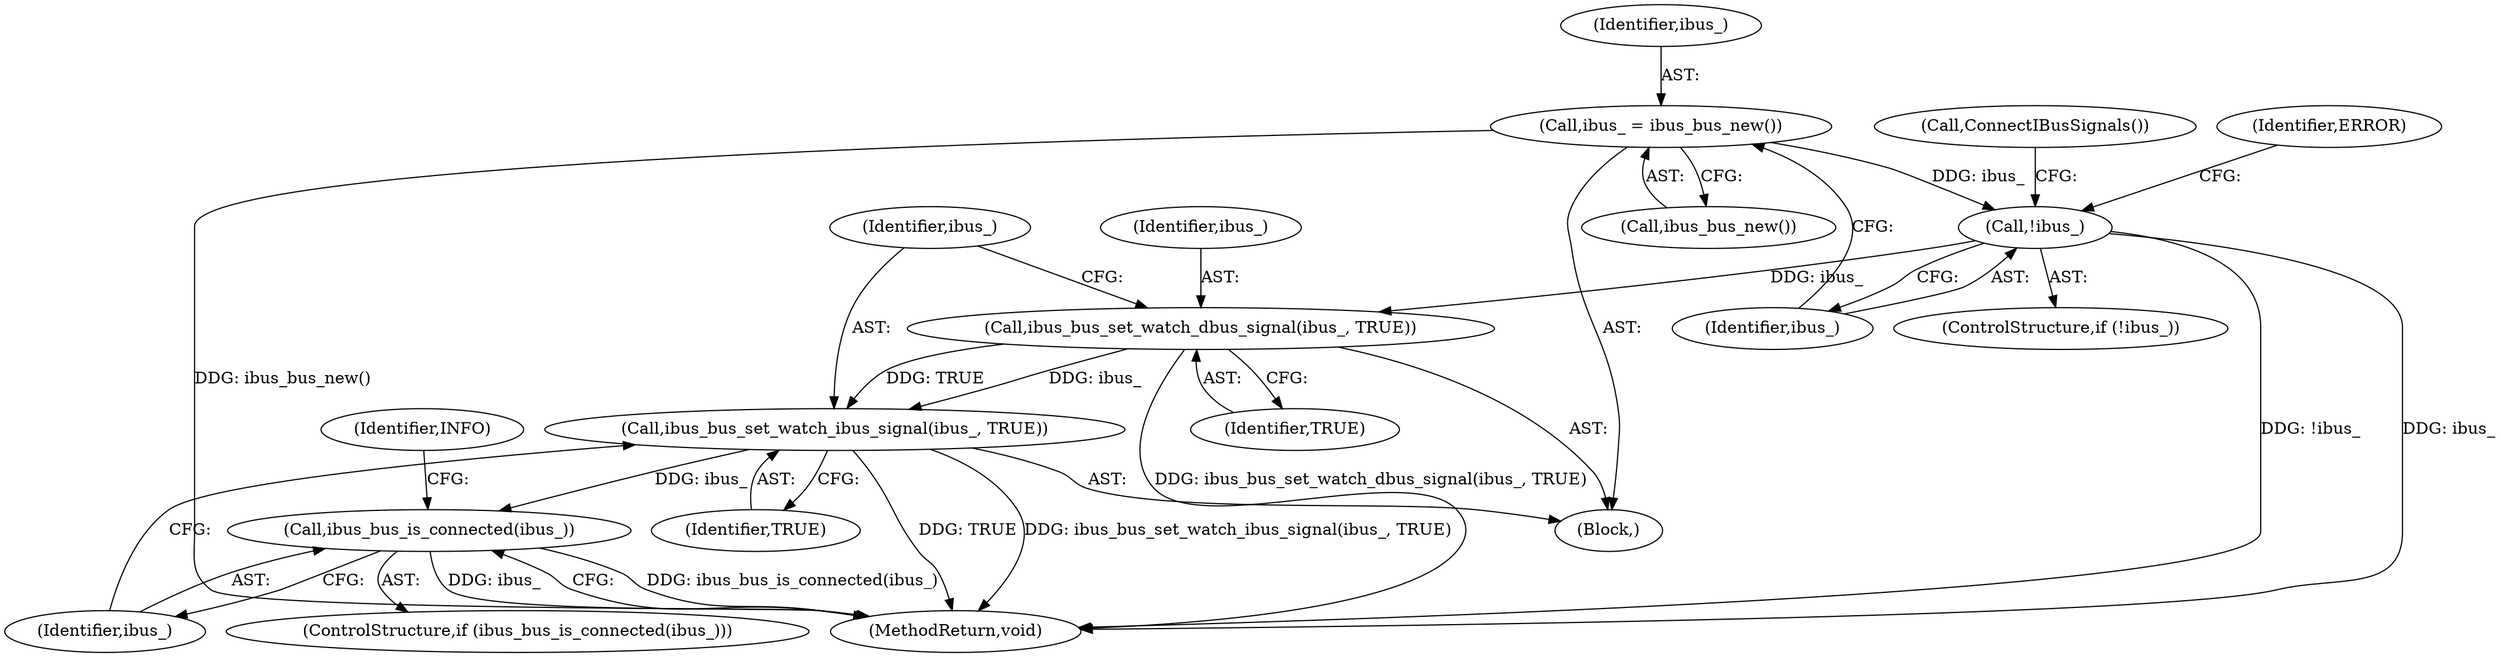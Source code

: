 digraph "0_Chrome_dc7b094a338c6c521f918f478e993f0f74bbea0d_65@API" {
"1000123" [label="(Call,ibus_bus_set_watch_ibus_signal(ibus_, TRUE))"];
"1000120" [label="(Call,ibus_bus_set_watch_dbus_signal(ibus_, TRUE))"];
"1000111" [label="(Call,!ibus_)"];
"1000107" [label="(Call,ibus_ = ibus_bus_new())"];
"1000127" [label="(Call,ibus_bus_is_connected(ibus_))"];
"1000101" [label="(Block,)"];
"1000123" [label="(Call,ibus_bus_set_watch_ibus_signal(ibus_, TRUE))"];
"1000107" [label="(Call,ibus_ = ibus_bus_new())"];
"1000124" [label="(Identifier,ibus_)"];
"1000119" [label="(Call,ConnectIBusSignals())"];
"1000127" [label="(Call,ibus_bus_is_connected(ibus_))"];
"1000122" [label="(Identifier,TRUE)"];
"1000134" [label="(MethodReturn,void)"];
"1000112" [label="(Identifier,ibus_)"];
"1000111" [label="(Call,!ibus_)"];
"1000116" [label="(Identifier,ERROR)"];
"1000125" [label="(Identifier,TRUE)"];
"1000110" [label="(ControlStructure,if (!ibus_))"];
"1000109" [label="(Call,ibus_bus_new())"];
"1000108" [label="(Identifier,ibus_)"];
"1000121" [label="(Identifier,ibus_)"];
"1000126" [label="(ControlStructure,if (ibus_bus_is_connected(ibus_)))"];
"1000128" [label="(Identifier,ibus_)"];
"1000132" [label="(Identifier,INFO)"];
"1000120" [label="(Call,ibus_bus_set_watch_dbus_signal(ibus_, TRUE))"];
"1000123" -> "1000101"  [label="AST: "];
"1000123" -> "1000125"  [label="CFG: "];
"1000124" -> "1000123"  [label="AST: "];
"1000125" -> "1000123"  [label="AST: "];
"1000128" -> "1000123"  [label="CFG: "];
"1000123" -> "1000134"  [label="DDG: TRUE"];
"1000123" -> "1000134"  [label="DDG: ibus_bus_set_watch_ibus_signal(ibus_, TRUE)"];
"1000120" -> "1000123"  [label="DDG: ibus_"];
"1000120" -> "1000123"  [label="DDG: TRUE"];
"1000123" -> "1000127"  [label="DDG: ibus_"];
"1000120" -> "1000101"  [label="AST: "];
"1000120" -> "1000122"  [label="CFG: "];
"1000121" -> "1000120"  [label="AST: "];
"1000122" -> "1000120"  [label="AST: "];
"1000124" -> "1000120"  [label="CFG: "];
"1000120" -> "1000134"  [label="DDG: ibus_bus_set_watch_dbus_signal(ibus_, TRUE)"];
"1000111" -> "1000120"  [label="DDG: ibus_"];
"1000111" -> "1000110"  [label="AST: "];
"1000111" -> "1000112"  [label="CFG: "];
"1000112" -> "1000111"  [label="AST: "];
"1000116" -> "1000111"  [label="CFG: "];
"1000119" -> "1000111"  [label="CFG: "];
"1000111" -> "1000134"  [label="DDG: ibus_"];
"1000111" -> "1000134"  [label="DDG: !ibus_"];
"1000107" -> "1000111"  [label="DDG: ibus_"];
"1000107" -> "1000101"  [label="AST: "];
"1000107" -> "1000109"  [label="CFG: "];
"1000108" -> "1000107"  [label="AST: "];
"1000109" -> "1000107"  [label="AST: "];
"1000112" -> "1000107"  [label="CFG: "];
"1000107" -> "1000134"  [label="DDG: ibus_bus_new()"];
"1000127" -> "1000126"  [label="AST: "];
"1000127" -> "1000128"  [label="CFG: "];
"1000128" -> "1000127"  [label="AST: "];
"1000132" -> "1000127"  [label="CFG: "];
"1000134" -> "1000127"  [label="CFG: "];
"1000127" -> "1000134"  [label="DDG: ibus_bus_is_connected(ibus_)"];
"1000127" -> "1000134"  [label="DDG: ibus_"];
}
